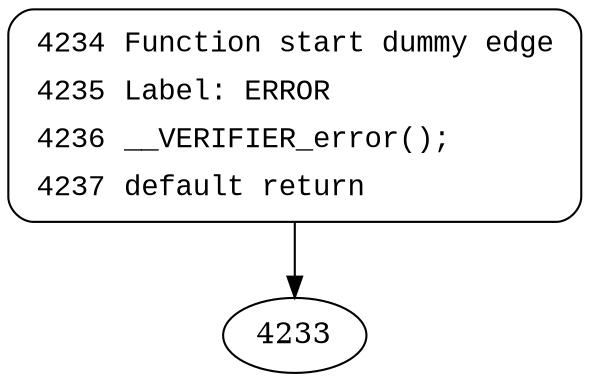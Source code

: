 digraph block1704_0 {
4234 [style="filled,bold" penwidth="1" fillcolor="white" fontname="Courier New" shape="Mrecord" label=<<table border="0" cellborder="0" cellpadding="3" bgcolor="white"><tr><td align="right">4234</td><td align="left">Function start dummy edge</td></tr><tr><td align="right">4235</td><td align="left">Label: ERROR</td></tr><tr><td align="right">4236</td><td align="left">__VERIFIER_error();</td></tr><tr><td align="right">4237</td><td align="left">default return</td></tr></table>>]
4234 -> 4233[label=""]
}